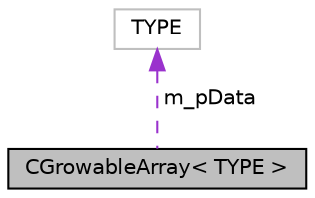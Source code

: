 digraph "CGrowableArray&lt; TYPE &gt;"
{
  edge [fontname="Helvetica",fontsize="10",labelfontname="Helvetica",labelfontsize="10"];
  node [fontname="Helvetica",fontsize="10",shape=record];
  Node1 [label="CGrowableArray\< TYPE \>",height=0.2,width=0.4,color="black", fillcolor="grey75", style="filled", fontcolor="black"];
  Node2 -> Node1 [dir="back",color="darkorchid3",fontsize="10",style="dashed",label=" m_pData" ,fontname="Helvetica"];
  Node2 [label="TYPE",height=0.2,width=0.4,color="grey75", fillcolor="white", style="filled"];
}
